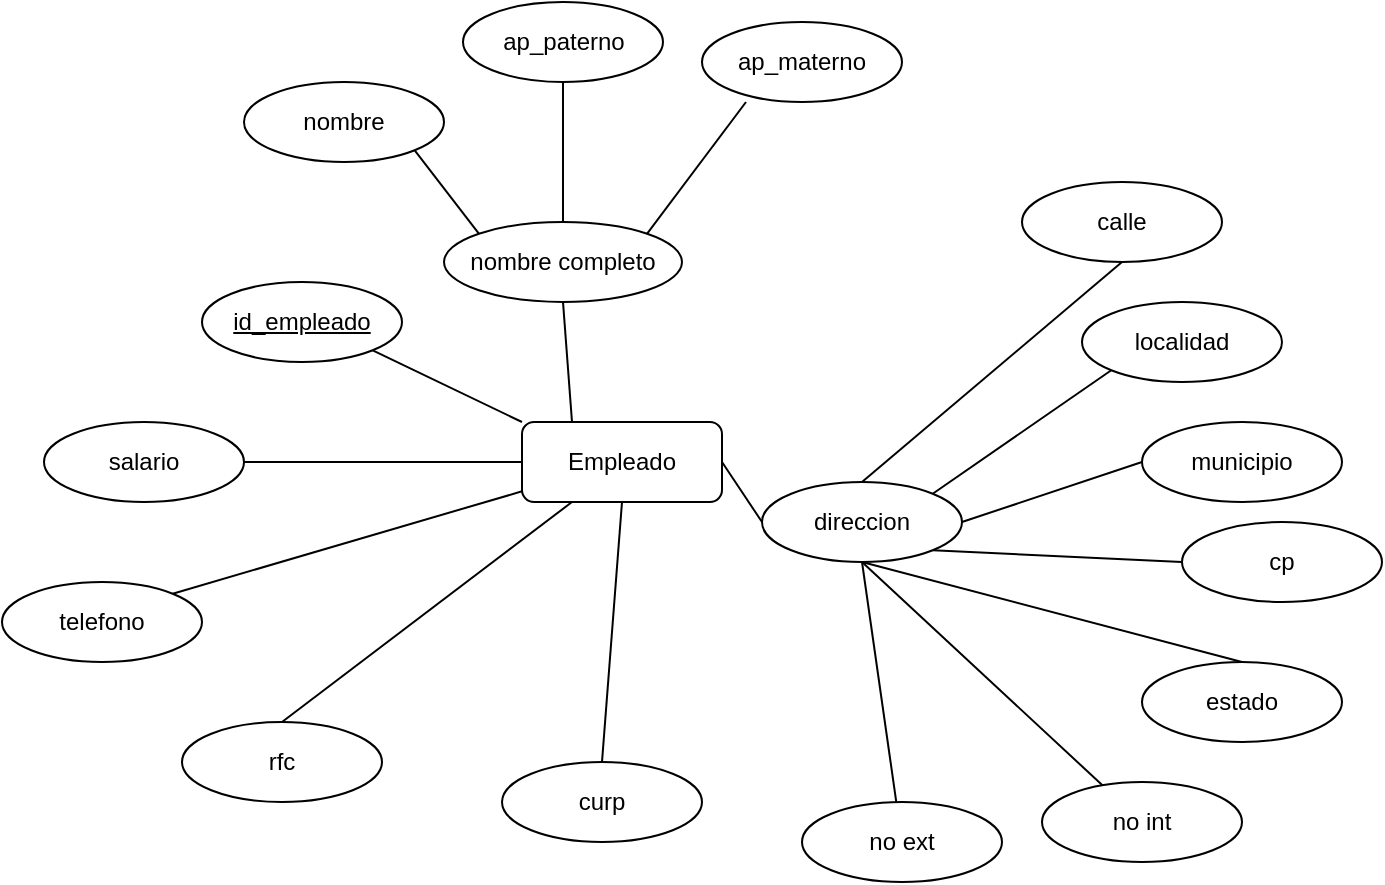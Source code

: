 <mxfile version="20.7.4" type="device"><diagram id="wHjo5fFhkjXN0-tlLPS-" name="Página-1"><mxGraphModel dx="1273" dy="846" grid="1" gridSize="10" guides="1" tooltips="1" connect="1" arrows="1" fold="1" page="1" pageScale="1" pageWidth="700" pageHeight="500" math="0" shadow="0"><root><mxCell id="0"/><mxCell id="1" parent="0"/><mxCell id="C2s7eQ0Su1qghZaJMGVZ-24" style="edgeStyle=none;rounded=1;orthogonalLoop=1;jettySize=auto;html=1;exitX=1;exitY=0.5;exitDx=0;exitDy=0;entryX=0;entryY=0.5;entryDx=0;entryDy=0;endArrow=none;endFill=0;" edge="1" parent="1" source="C2s7eQ0Su1qghZaJMGVZ-2" target="C2s7eQ0Su1qghZaJMGVZ-23"><mxGeometry relative="1" as="geometry"/></mxCell><mxCell id="C2s7eQ0Su1qghZaJMGVZ-2" value="Empleado" style="whiteSpace=wrap;html=1;align=center;rounded=1;" vertex="1" parent="1"><mxGeometry x="265" y="240" width="100" height="40" as="geometry"/></mxCell><mxCell id="C2s7eQ0Su1qghZaJMGVZ-8" style="edgeStyle=none;rounded=1;orthogonalLoop=1;jettySize=auto;html=1;exitX=0.5;exitY=1;exitDx=0;exitDy=0;entryX=0.25;entryY=0;entryDx=0;entryDy=0;endArrow=none;endFill=0;" edge="1" parent="1" source="C2s7eQ0Su1qghZaJMGVZ-3" target="C2s7eQ0Su1qghZaJMGVZ-2"><mxGeometry relative="1" as="geometry"/></mxCell><mxCell id="C2s7eQ0Su1qghZaJMGVZ-14" style="edgeStyle=none;rounded=1;orthogonalLoop=1;jettySize=auto;html=1;exitX=1;exitY=0;exitDx=0;exitDy=0;entryX=0.22;entryY=1;entryDx=0;entryDy=0;entryPerimeter=0;endArrow=none;endFill=0;" edge="1" parent="1" source="C2s7eQ0Su1qghZaJMGVZ-3" target="C2s7eQ0Su1qghZaJMGVZ-13"><mxGeometry relative="1" as="geometry"/></mxCell><mxCell id="C2s7eQ0Su1qghZaJMGVZ-3" value="nombre completo" style="ellipse;whiteSpace=wrap;html=1;align=center;rounded=1;" vertex="1" parent="1"><mxGeometry x="226" y="140" width="119" height="40" as="geometry"/></mxCell><mxCell id="C2s7eQ0Su1qghZaJMGVZ-7" style="edgeStyle=none;rounded=1;orthogonalLoop=1;jettySize=auto;html=1;exitX=1;exitY=1;exitDx=0;exitDy=0;entryX=0;entryY=0;entryDx=0;entryDy=0;endArrow=none;endFill=0;" edge="1" parent="1" source="C2s7eQ0Su1qghZaJMGVZ-6" target="C2s7eQ0Su1qghZaJMGVZ-2"><mxGeometry relative="1" as="geometry"/></mxCell><mxCell id="C2s7eQ0Su1qghZaJMGVZ-6" value="id_empleado" style="ellipse;whiteSpace=wrap;html=1;align=center;fontStyle=4;rounded=1;" vertex="1" parent="1"><mxGeometry x="105" y="170" width="100" height="40" as="geometry"/></mxCell><mxCell id="C2s7eQ0Su1qghZaJMGVZ-10" style="edgeStyle=none;rounded=1;orthogonalLoop=1;jettySize=auto;html=1;exitX=1;exitY=1;exitDx=0;exitDy=0;entryX=0;entryY=0;entryDx=0;entryDy=0;endArrow=none;endFill=0;" edge="1" parent="1" source="C2s7eQ0Su1qghZaJMGVZ-9" target="C2s7eQ0Su1qghZaJMGVZ-3"><mxGeometry relative="1" as="geometry"/></mxCell><mxCell id="C2s7eQ0Su1qghZaJMGVZ-9" value="nombre" style="ellipse;whiteSpace=wrap;html=1;align=center;rounded=1;" vertex="1" parent="1"><mxGeometry x="126" y="70" width="100" height="40" as="geometry"/></mxCell><mxCell id="C2s7eQ0Su1qghZaJMGVZ-12" style="edgeStyle=none;rounded=1;orthogonalLoop=1;jettySize=auto;html=1;exitX=0.5;exitY=1;exitDx=0;exitDy=0;entryX=0.5;entryY=0;entryDx=0;entryDy=0;endArrow=none;endFill=0;" edge="1" parent="1" source="C2s7eQ0Su1qghZaJMGVZ-11" target="C2s7eQ0Su1qghZaJMGVZ-3"><mxGeometry relative="1" as="geometry"/></mxCell><mxCell id="C2s7eQ0Su1qghZaJMGVZ-11" value="ap_paterno" style="ellipse;whiteSpace=wrap;html=1;align=center;rounded=1;" vertex="1" parent="1"><mxGeometry x="235.5" y="30" width="100" height="40" as="geometry"/></mxCell><mxCell id="C2s7eQ0Su1qghZaJMGVZ-13" value="ap_materno" style="ellipse;whiteSpace=wrap;html=1;align=center;rounded=1;" vertex="1" parent="1"><mxGeometry x="355" y="40" width="100" height="40" as="geometry"/></mxCell><mxCell id="C2s7eQ0Su1qghZaJMGVZ-16" style="edgeStyle=none;rounded=1;orthogonalLoop=1;jettySize=auto;html=1;exitX=1;exitY=0.5;exitDx=0;exitDy=0;entryX=0;entryY=0.5;entryDx=0;entryDy=0;endArrow=none;endFill=0;" edge="1" parent="1" source="C2s7eQ0Su1qghZaJMGVZ-15" target="C2s7eQ0Su1qghZaJMGVZ-2"><mxGeometry relative="1" as="geometry"/></mxCell><mxCell id="C2s7eQ0Su1qghZaJMGVZ-15" value="salario" style="ellipse;whiteSpace=wrap;html=1;align=center;rounded=1;" vertex="1" parent="1"><mxGeometry x="26" y="240" width="100" height="40" as="geometry"/></mxCell><mxCell id="C2s7eQ0Su1qghZaJMGVZ-18" style="edgeStyle=none;rounded=1;orthogonalLoop=1;jettySize=auto;html=1;exitX=1;exitY=0;exitDx=0;exitDy=0;endArrow=none;endFill=0;" edge="1" parent="1" source="C2s7eQ0Su1qghZaJMGVZ-17" target="C2s7eQ0Su1qghZaJMGVZ-2"><mxGeometry relative="1" as="geometry"/></mxCell><mxCell id="C2s7eQ0Su1qghZaJMGVZ-17" value="telefono" style="ellipse;whiteSpace=wrap;html=1;align=center;rounded=1;" vertex="1" parent="1"><mxGeometry x="5" y="320" width="100" height="40" as="geometry"/></mxCell><mxCell id="C2s7eQ0Su1qghZaJMGVZ-20" style="edgeStyle=none;rounded=1;orthogonalLoop=1;jettySize=auto;html=1;exitX=0.5;exitY=0;exitDx=0;exitDy=0;entryX=0.25;entryY=1;entryDx=0;entryDy=0;endArrow=none;endFill=0;" edge="1" parent="1" source="C2s7eQ0Su1qghZaJMGVZ-19" target="C2s7eQ0Su1qghZaJMGVZ-2"><mxGeometry relative="1" as="geometry"/></mxCell><mxCell id="C2s7eQ0Su1qghZaJMGVZ-19" value="rfc" style="ellipse;whiteSpace=wrap;html=1;align=center;rounded=1;" vertex="1" parent="1"><mxGeometry x="95" y="390" width="100" height="40" as="geometry"/></mxCell><mxCell id="C2s7eQ0Su1qghZaJMGVZ-22" style="edgeStyle=none;rounded=1;orthogonalLoop=1;jettySize=auto;html=1;exitX=0.5;exitY=0;exitDx=0;exitDy=0;entryX=0.5;entryY=1;entryDx=0;entryDy=0;endArrow=none;endFill=0;" edge="1" parent="1" source="C2s7eQ0Su1qghZaJMGVZ-21" target="C2s7eQ0Su1qghZaJMGVZ-2"><mxGeometry relative="1" as="geometry"/></mxCell><mxCell id="C2s7eQ0Su1qghZaJMGVZ-21" value="curp" style="ellipse;whiteSpace=wrap;html=1;align=center;rounded=1;" vertex="1" parent="1"><mxGeometry x="255" y="410" width="100" height="40" as="geometry"/></mxCell><mxCell id="C2s7eQ0Su1qghZaJMGVZ-26" style="edgeStyle=none;rounded=1;orthogonalLoop=1;jettySize=auto;html=1;exitX=0.5;exitY=0;exitDx=0;exitDy=0;entryX=0.5;entryY=1;entryDx=0;entryDy=0;endArrow=none;endFill=0;" edge="1" parent="1" source="C2s7eQ0Su1qghZaJMGVZ-23" target="C2s7eQ0Su1qghZaJMGVZ-25"><mxGeometry relative="1" as="geometry"/></mxCell><mxCell id="C2s7eQ0Su1qghZaJMGVZ-28" style="edgeStyle=none;rounded=1;orthogonalLoop=1;jettySize=auto;html=1;exitX=1;exitY=0;exitDx=0;exitDy=0;entryX=0;entryY=1;entryDx=0;entryDy=0;endArrow=none;endFill=0;" edge="1" parent="1" source="C2s7eQ0Su1qghZaJMGVZ-23" target="C2s7eQ0Su1qghZaJMGVZ-27"><mxGeometry relative="1" as="geometry"/></mxCell><mxCell id="C2s7eQ0Su1qghZaJMGVZ-30" style="edgeStyle=none;rounded=1;orthogonalLoop=1;jettySize=auto;html=1;exitX=1;exitY=0.5;exitDx=0;exitDy=0;entryX=0;entryY=0.5;entryDx=0;entryDy=0;endArrow=none;endFill=0;" edge="1" parent="1" source="C2s7eQ0Su1qghZaJMGVZ-23" target="C2s7eQ0Su1qghZaJMGVZ-29"><mxGeometry relative="1" as="geometry"/></mxCell><mxCell id="C2s7eQ0Su1qghZaJMGVZ-32" style="edgeStyle=none;rounded=1;orthogonalLoop=1;jettySize=auto;html=1;exitX=1;exitY=1;exitDx=0;exitDy=0;entryX=0;entryY=0.5;entryDx=0;entryDy=0;endArrow=none;endFill=0;" edge="1" parent="1" source="C2s7eQ0Su1qghZaJMGVZ-23" target="C2s7eQ0Su1qghZaJMGVZ-31"><mxGeometry relative="1" as="geometry"/></mxCell><mxCell id="C2s7eQ0Su1qghZaJMGVZ-35" style="edgeStyle=none;rounded=1;orthogonalLoop=1;jettySize=auto;html=1;exitX=0.5;exitY=1;exitDx=0;exitDy=0;entryX=0.5;entryY=0;entryDx=0;entryDy=0;endArrow=none;endFill=0;" edge="1" parent="1" source="C2s7eQ0Su1qghZaJMGVZ-23" target="C2s7eQ0Su1qghZaJMGVZ-33"><mxGeometry relative="1" as="geometry"/></mxCell><mxCell id="C2s7eQ0Su1qghZaJMGVZ-38" style="edgeStyle=none;rounded=1;orthogonalLoop=1;jettySize=auto;html=1;exitX=0.5;exitY=1;exitDx=0;exitDy=0;endArrow=none;endFill=0;" edge="1" parent="1" source="C2s7eQ0Su1qghZaJMGVZ-23" target="C2s7eQ0Su1qghZaJMGVZ-36"><mxGeometry relative="1" as="geometry"/></mxCell><mxCell id="C2s7eQ0Su1qghZaJMGVZ-40" style="edgeStyle=none;rounded=1;orthogonalLoop=1;jettySize=auto;html=1;exitX=0.5;exitY=1;exitDx=0;exitDy=0;endArrow=none;endFill=0;" edge="1" parent="1" source="C2s7eQ0Su1qghZaJMGVZ-23" target="C2s7eQ0Su1qghZaJMGVZ-37"><mxGeometry relative="1" as="geometry"/></mxCell><mxCell id="C2s7eQ0Su1qghZaJMGVZ-23" value="direccion" style="ellipse;whiteSpace=wrap;html=1;align=center;rounded=1;" vertex="1" parent="1"><mxGeometry x="385" y="270" width="100" height="40" as="geometry"/></mxCell><mxCell id="C2s7eQ0Su1qghZaJMGVZ-25" value="calle" style="ellipse;whiteSpace=wrap;html=1;align=center;rounded=1;" vertex="1" parent="1"><mxGeometry x="515" y="120" width="100" height="40" as="geometry"/></mxCell><mxCell id="C2s7eQ0Su1qghZaJMGVZ-27" value="localidad" style="ellipse;whiteSpace=wrap;html=1;align=center;rounded=1;" vertex="1" parent="1"><mxGeometry x="545" y="180" width="100" height="40" as="geometry"/></mxCell><mxCell id="C2s7eQ0Su1qghZaJMGVZ-29" value="municipio" style="ellipse;whiteSpace=wrap;html=1;align=center;rounded=1;" vertex="1" parent="1"><mxGeometry x="575" y="240" width="100" height="40" as="geometry"/></mxCell><mxCell id="C2s7eQ0Su1qghZaJMGVZ-31" value="cp" style="ellipse;whiteSpace=wrap;html=1;align=center;rounded=1;" vertex="1" parent="1"><mxGeometry x="595" y="290" width="100" height="40" as="geometry"/></mxCell><mxCell id="C2s7eQ0Su1qghZaJMGVZ-33" value="estado" style="ellipse;whiteSpace=wrap;html=1;align=center;rounded=1;" vertex="1" parent="1"><mxGeometry x="575" y="360" width="100" height="40" as="geometry"/></mxCell><mxCell id="C2s7eQ0Su1qghZaJMGVZ-36" value="no int" style="ellipse;whiteSpace=wrap;html=1;align=center;rounded=1;" vertex="1" parent="1"><mxGeometry x="525" y="420" width="100" height="40" as="geometry"/></mxCell><mxCell id="C2s7eQ0Su1qghZaJMGVZ-37" value="no ext" style="ellipse;whiteSpace=wrap;html=1;align=center;rounded=1;" vertex="1" parent="1"><mxGeometry x="405" y="430" width="100" height="40" as="geometry"/></mxCell></root></mxGraphModel></diagram></mxfile>